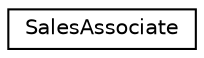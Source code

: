 digraph "Graphical Class Hierarchy"
{
  edge [fontname="Helvetica",fontsize="10",labelfontname="Helvetica",labelfontsize="10"];
  node [fontname="Helvetica",fontsize="10",shape=record];
  rankdir="LR";
  Node1 [label="SalesAssociate",height=0.2,width=0.4,color="black", fillcolor="white", style="filled",URL="$classSalesAssociate.html",tooltip="SalesAssociate holds information about Shop employees. "];
}
